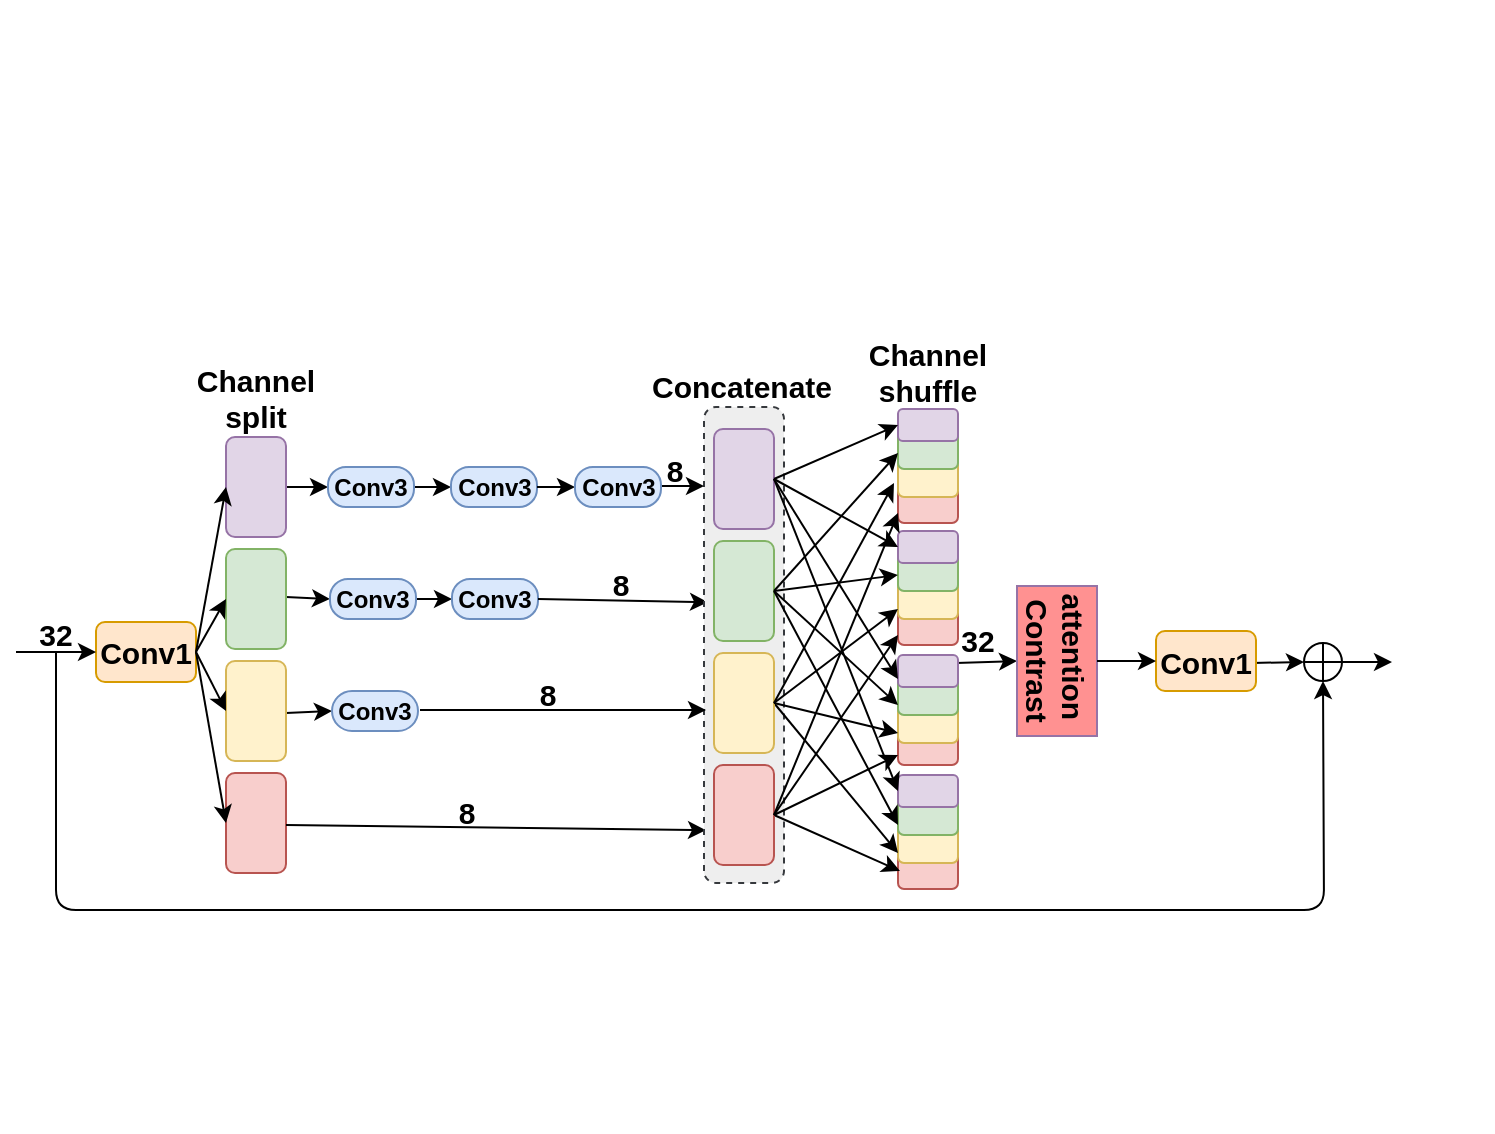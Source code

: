 <mxfile version="12.1.9" type="github" pages="1">
  <diagram id="BROuPrvjw0gyoa1qX2As" name="Page-1">
    <mxGraphModel dx="2300" dy="699" grid="1" gridSize="10" guides="1" tooltips="1" connect="1" arrows="1" fold="1" page="1" pageScale="1" pageWidth="827" pageHeight="1169" math="0" shadow="0">
      <root>
        <mxCell id="0"/>
        <mxCell id="1" parent="0"/>
        <mxCell id="CRaWEbyV1eBnN35AoO-8-3" value="" style="group;rotation=-90;" parent="1" vertex="1" connectable="0">
          <mxGeometry x="-630" y="102.5" width="566" height="651" as="geometry"/>
        </mxCell>
        <mxCell id="PYn9PHnMwua01pBCgGZF-1" value="" style="rounded=1;whiteSpace=wrap;html=1;fillColor=#f8cecc;strokeColor=#b85450;rotation=-90;" parent="CRaWEbyV1eBnN35AoO-8-3" vertex="1">
          <mxGeometry x="-35" y="439" width="50" height="30" as="geometry"/>
        </mxCell>
        <mxCell id="PYn9PHnMwua01pBCgGZF-2" value="" style="endArrow=classic;html=1;exitX=0.5;exitY=1;exitDx=0;exitDy=0;strokeWidth=1;entryX=0.111;entryY=0.025;entryDx=0;entryDy=0;entryPerimeter=0;" parent="CRaWEbyV1eBnN35AoO-8-3" target="PYn9PHnMwua01pBCgGZF-105" edge="1">
          <mxGeometry width="50" height="50" relative="1" as="geometry">
            <mxPoint x="5" y="455" as="sourcePoint"/>
            <mxPoint x="190" y="467.5" as="targetPoint"/>
          </mxGeometry>
        </mxCell>
        <mxCell id="PYn9PHnMwua01pBCgGZF-3" value="" style="endArrow=classic;html=1;exitX=0.022;exitY=1.1;exitDx=0;exitDy=0;exitPerimeter=0;strokeWidth=1;entryX=0;entryY=0.5;entryDx=0;entryDy=0;" parent="CRaWEbyV1eBnN35AoO-8-3" target="PYn9PHnMwua01pBCgGZF-4" edge="1">
          <mxGeometry width="50" height="50" relative="1" as="geometry">
            <mxPoint x="5" y="399" as="sourcePoint"/>
            <mxPoint x="35" y="398" as="targetPoint"/>
          </mxGeometry>
        </mxCell>
        <mxCell id="PYn9PHnMwua01pBCgGZF-4" value="&lt;b&gt;Conv3&lt;/b&gt;" style="rounded=1;whiteSpace=wrap;html=1;fillColor=#dae8fc;strokeColor=#6c8ebf;arcSize=50;rotation=0;" parent="CRaWEbyV1eBnN35AoO-8-3" vertex="1">
          <mxGeometry x="28" y="388" width="43" height="20" as="geometry"/>
        </mxCell>
        <mxCell id="PYn9PHnMwua01pBCgGZF-13" value="" style="endArrow=classic;html=1;exitX=0.022;exitY=1.1;exitDx=0;exitDy=0;exitPerimeter=0;strokeWidth=1;entryX=0;entryY=0.5;entryDx=0;entryDy=0;" parent="CRaWEbyV1eBnN35AoO-8-3" target="PYn9PHnMwua01pBCgGZF-46" edge="1">
          <mxGeometry width="50" height="50" relative="1" as="geometry">
            <mxPoint x="5" y="341" as="sourcePoint"/>
            <mxPoint x="35" y="340" as="targetPoint"/>
          </mxGeometry>
        </mxCell>
        <mxCell id="PYn9PHnMwua01pBCgGZF-14" value="" style="endArrow=classic;html=1;exitX=0.5;exitY=1;exitDx=0;exitDy=0;strokeWidth=1;entryX=0;entryY=0.5;entryDx=0;entryDy=0;" parent="CRaWEbyV1eBnN35AoO-8-3" source="PYn9PHnMwua01pBCgGZF-43" target="PYn9PHnMwua01pBCgGZF-47" edge="1">
          <mxGeometry width="50" height="50" relative="1" as="geometry">
            <mxPoint x="15" y="323" as="sourcePoint"/>
            <mxPoint x="33" y="323" as="targetPoint"/>
          </mxGeometry>
        </mxCell>
        <mxCell id="PYn9PHnMwua01pBCgGZF-28" value="" style="endArrow=classic;html=1;strokeWidth=1;entryX=0;entryY=0.5;entryDx=0;entryDy=0;exitX=1;exitY=0.5;exitDx=0;exitDy=0;" parent="CRaWEbyV1eBnN35AoO-8-3" source="PYn9PHnMwua01pBCgGZF-47" target="PYn9PHnMwua01pBCgGZF-29" edge="1">
          <mxGeometry width="50" height="50" relative="1" as="geometry">
            <mxPoint x="60" y="237.5" as="sourcePoint"/>
            <mxPoint x="92" y="328.5" as="targetPoint"/>
          </mxGeometry>
        </mxCell>
        <mxCell id="PYn9PHnMwua01pBCgGZF-29" value="&lt;b&gt;Conv3&lt;/b&gt;" style="rounded=1;whiteSpace=wrap;html=1;fillColor=#dae8fc;strokeColor=#6c8ebf;arcSize=45;rotation=0;" parent="CRaWEbyV1eBnN35AoO-8-3" vertex="1">
          <mxGeometry x="87.5" y="276" width="43" height="20" as="geometry"/>
        </mxCell>
        <mxCell id="PYn9PHnMwua01pBCgGZF-34" value="" style="endArrow=classic;html=1;strokeWidth=1;entryX=0;entryY=0.5;entryDx=0;entryDy=0;exitX=1;exitY=0.5;exitDx=0;exitDy=0;" parent="CRaWEbyV1eBnN35AoO-8-3" source="PYn9PHnMwua01pBCgGZF-46" target="PYn9PHnMwua01pBCgGZF-35" edge="1">
          <mxGeometry width="50" height="50" relative="1" as="geometry">
            <mxPoint x="100" y="317.5" as="sourcePoint"/>
            <mxPoint x="113" y="339.5" as="targetPoint"/>
          </mxGeometry>
        </mxCell>
        <mxCell id="PYn9PHnMwua01pBCgGZF-35" value="&lt;b&gt;Conv3&lt;/b&gt;" style="rounded=1;whiteSpace=wrap;html=1;fillColor=#dae8fc;strokeColor=#6c8ebf;arcSize=45;rotation=0;" parent="CRaWEbyV1eBnN35AoO-8-3" vertex="1">
          <mxGeometry x="88" y="332" width="43" height="20" as="geometry"/>
        </mxCell>
        <mxCell id="PYn9PHnMwua01pBCgGZF-36" value="" style="endArrow=classic;html=1;exitX=1;exitY=0.5;exitDx=0;exitDy=0;strokeWidth=1;entryX=0;entryY=0.5;entryDx=0;entryDy=0;" parent="CRaWEbyV1eBnN35AoO-8-3" source="PYn9PHnMwua01pBCgGZF-29" target="PYn9PHnMwua01pBCgGZF-37" edge="1">
          <mxGeometry width="50" height="50" relative="1" as="geometry">
            <mxPoint x="200" y="285.5" as="sourcePoint"/>
            <mxPoint x="193" y="328.5" as="targetPoint"/>
          </mxGeometry>
        </mxCell>
        <mxCell id="PYn9PHnMwua01pBCgGZF-37" value="&lt;b&gt;Conv3&lt;/b&gt;" style="rounded=1;whiteSpace=wrap;html=1;fillColor=#dae8fc;strokeColor=#6c8ebf;arcSize=45;rotation=0;" parent="CRaWEbyV1eBnN35AoO-8-3" vertex="1">
          <mxGeometry x="149.5" y="276" width="43" height="20" as="geometry"/>
        </mxCell>
        <mxCell id="PYn9PHnMwua01pBCgGZF-41" value="" style="rounded=1;whiteSpace=wrap;html=1;fillColor=#fff2cc;strokeColor=#d6b656;rotation=-90;" parent="CRaWEbyV1eBnN35AoO-8-3" vertex="1">
          <mxGeometry x="-35" y="383" width="50" height="30" as="geometry"/>
        </mxCell>
        <mxCell id="PYn9PHnMwua01pBCgGZF-42" value="" style="rounded=1;whiteSpace=wrap;html=1;fillColor=#d5e8d4;strokeColor=#82b366;rotation=-90;" parent="CRaWEbyV1eBnN35AoO-8-3" vertex="1">
          <mxGeometry x="-35" y="327" width="50" height="30" as="geometry"/>
        </mxCell>
        <mxCell id="PYn9PHnMwua01pBCgGZF-43" value="" style="rounded=1;whiteSpace=wrap;html=1;fillColor=#e1d5e7;strokeColor=#9673a6;rotation=-90;" parent="CRaWEbyV1eBnN35AoO-8-3" vertex="1">
          <mxGeometry x="-35" y="271" width="50" height="30" as="geometry"/>
        </mxCell>
        <mxCell id="PYn9PHnMwua01pBCgGZF-46" value="&lt;b&gt;Conv3&lt;/b&gt;" style="rounded=1;whiteSpace=wrap;html=1;fillColor=#dae8fc;strokeColor=#6c8ebf;arcSize=45;rotation=0;" parent="CRaWEbyV1eBnN35AoO-8-3" vertex="1">
          <mxGeometry x="27" y="332" width="43" height="20" as="geometry"/>
        </mxCell>
        <mxCell id="PYn9PHnMwua01pBCgGZF-47" value="&lt;b&gt;Conv3&lt;/b&gt;" style="rounded=1;whiteSpace=wrap;html=1;fillColor=#dae8fc;strokeColor=#6c8ebf;arcSize=45;rotation=0;" parent="CRaWEbyV1eBnN35AoO-8-3" vertex="1">
          <mxGeometry x="26" y="276" width="43" height="20" as="geometry"/>
        </mxCell>
        <mxCell id="PYn9PHnMwua01pBCgGZF-51" value="" style="endArrow=classic;html=1;exitX=1;exitY=0.5;exitDx=0;exitDy=0;strokeWidth=1;entryX=0.59;entryY=0.05;entryDx=0;entryDy=0;entryPerimeter=0;" parent="CRaWEbyV1eBnN35AoO-8-3" source="PYn9PHnMwua01pBCgGZF-35" target="PYn9PHnMwua01pBCgGZF-105" edge="1">
          <mxGeometry width="50" height="50" relative="1" as="geometry">
            <mxPoint x="156" y="340" as="sourcePoint"/>
            <mxPoint x="180" y="357.5" as="targetPoint"/>
          </mxGeometry>
        </mxCell>
        <mxCell id="PYn9PHnMwua01pBCgGZF-84" value="" style="endArrow=classic;html=1;exitX=0.022;exitY=1.1;exitDx=0;exitDy=0;exitPerimeter=0;strokeWidth=1;entryX=0.5;entryY=1;entryDx=0;entryDy=0;" parent="CRaWEbyV1eBnN35AoO-8-3" target="PYn9PHnMwua01pBCgGZF-85" edge="1">
          <mxGeometry width="50" height="50" relative="1" as="geometry">
            <mxPoint x="340" y="374" as="sourcePoint"/>
            <mxPoint x="376" y="340" as="targetPoint"/>
          </mxGeometry>
        </mxCell>
        <mxCell id="PYn9PHnMwua01pBCgGZF-90" value="" style="shape=orEllipse;perimeter=ellipsePerimeter;whiteSpace=wrap;html=1;backgroundOutline=1;rotation=-90;" parent="CRaWEbyV1eBnN35AoO-8-3" vertex="1">
          <mxGeometry x="514" y="364" width="19" height="19" as="geometry"/>
        </mxCell>
        <mxCell id="PYn9PHnMwua01pBCgGZF-94" value="" style="endArrow=classic;html=1;strokeWidth=1;entryX=0.5;entryY=0;entryDx=0;entryDy=0;exitX=1;exitY=0.5;exitDx=0;exitDy=0;" parent="CRaWEbyV1eBnN35AoO-8-3" target="PYn9PHnMwua01pBCgGZF-90" edge="1">
          <mxGeometry width="50" height="50" relative="1" as="geometry">
            <mxPoint x="488" y="374" as="sourcePoint"/>
            <mxPoint x="490.5" y="229" as="targetPoint"/>
          </mxGeometry>
        </mxCell>
        <mxCell id="PYn9PHnMwua01pBCgGZF-97" value="&lt;b&gt;&lt;font style=&quot;font-size: 15px&quot;&gt;Channel&lt;br&gt;split&lt;/font&gt;&lt;/b&gt;" style="rounded=0;whiteSpace=wrap;html=1;strokeColor=none;fillColor=none;rotation=0;" parent="CRaWEbyV1eBnN35AoO-8-3" vertex="1">
          <mxGeometry x="-70" y="211" width="120" height="60" as="geometry"/>
        </mxCell>
        <mxCell id="PYn9PHnMwua01pBCgGZF-98" value="&lt;b&gt;&lt;font style=&quot;font-size: 15px&quot;&gt;Channel &lt;br&gt;shuffle&lt;/font&gt;&lt;/b&gt;" style="rounded=0;whiteSpace=wrap;html=1;strokeColor=none;fillColor=none;rotation=0;" parent="CRaWEbyV1eBnN35AoO-8-3" vertex="1">
          <mxGeometry x="266" y="198" width="120" height="60" as="geometry"/>
        </mxCell>
        <mxCell id="PYn9PHnMwua01pBCgGZF-100" value="&lt;b&gt;&lt;font style=&quot;font-size: 15px&quot;&gt;Concatenate&lt;/font&gt;&lt;/b&gt;" style="rounded=0;whiteSpace=wrap;html=1;strokeColor=none;fillColor=none;rotation=0;" parent="CRaWEbyV1eBnN35AoO-8-3" vertex="1">
          <mxGeometry x="173" y="205" width="120" height="60" as="geometry"/>
        </mxCell>
        <mxCell id="PYn9PHnMwua01pBCgGZF-137" value="" style="endArrow=classic;html=1;strokeWidth=1;exitX=0.5;exitY=1;exitDx=0;exitDy=0;" parent="CRaWEbyV1eBnN35AoO-8-3" source="PYn9PHnMwua01pBCgGZF-90" edge="1">
          <mxGeometry width="50" height="50" relative="1" as="geometry">
            <mxPoint x="547" y="367" as="sourcePoint"/>
            <mxPoint x="558" y="373.5" as="targetPoint"/>
          </mxGeometry>
        </mxCell>
        <mxCell id="PYn9PHnMwua01pBCgGZF-139" value="&lt;b&gt;&lt;font style=&quot;font-size: 15px&quot;&gt;8&lt;/font&gt;&lt;/b&gt;" style="rounded=0;whiteSpace=wrap;html=1;strokeColor=none;fillColor=none;rotation=0;" parent="CRaWEbyV1eBnN35AoO-8-3" vertex="1">
          <mxGeometry x="63" y="431" width="65" height="34" as="geometry"/>
        </mxCell>
        <mxCell id="PYn9PHnMwua01pBCgGZF-141" value="&lt;b&gt;&lt;font style=&quot;font-size: 15px&quot;&gt;8&lt;/font&gt;&lt;/b&gt;" style="rounded=0;whiteSpace=wrap;html=1;strokeColor=none;fillColor=none;rotation=0;" parent="CRaWEbyV1eBnN35AoO-8-3" vertex="1">
          <mxGeometry x="154.5" y="323.5" width="35" height="21" as="geometry"/>
        </mxCell>
        <mxCell id="CRaWEbyV1eBnN35AoO-8-2" value="" style="group;rotation=-90;" parent="CRaWEbyV1eBnN35AoO-8-3" vertex="1" connectable="0">
          <mxGeometry x="167" y="285" width="261" height="162" as="geometry"/>
        </mxCell>
        <mxCell id="PYn9PHnMwua01pBCgGZF-105" value="" style="rounded=1;whiteSpace=wrap;html=1;fillColor=#eeeeee;dashed=1;strokeColor=#36393d;rotation=-90;" parent="CRaWEbyV1eBnN35AoO-8-2" vertex="1">
          <mxGeometry x="-52" y="60" width="238" height="40" as="geometry"/>
        </mxCell>
        <mxCell id="PYn9PHnMwua01pBCgGZF-52" value="" style="endArrow=classic;html=1;strokeWidth=1;" parent="CRaWEbyV1eBnN35AoO-8-2" edge="1">
          <mxGeometry width="50" height="50" relative="1" as="geometry">
            <mxPoint x="26" y="0.5" as="sourcePoint"/>
            <mxPoint x="47" y="0.5" as="targetPoint"/>
          </mxGeometry>
        </mxCell>
        <mxCell id="PYn9PHnMwua01pBCgGZF-58" value="" style="rounded=1;whiteSpace=wrap;html=1;fillColor=#f8cecc;strokeColor=#b85450;rotation=-90;" parent="CRaWEbyV1eBnN35AoO-8-2" vertex="1">
          <mxGeometry x="149" y="177" width="20" height="30" as="geometry"/>
        </mxCell>
        <mxCell id="PYn9PHnMwua01pBCgGZF-62" value="" style="rounded=1;whiteSpace=wrap;html=1;fillColor=#fff2cc;strokeColor=#d6b656;rotation=-90;" parent="CRaWEbyV1eBnN35AoO-8-2" vertex="1">
          <mxGeometry x="149" y="164" width="20" height="30" as="geometry"/>
        </mxCell>
        <mxCell id="PYn9PHnMwua01pBCgGZF-63" value="" style="rounded=1;whiteSpace=wrap;html=1;fillColor=#d5e8d4;strokeColor=#82b366;rotation=-90;" parent="CRaWEbyV1eBnN35AoO-8-2" vertex="1">
          <mxGeometry x="149" y="150" width="20" height="30" as="geometry"/>
        </mxCell>
        <mxCell id="PYn9PHnMwua01pBCgGZF-64" value="" style="rounded=1;whiteSpace=wrap;html=1;fillColor=#e1d5e7;strokeColor=#9673a6;rotation=-90;" parent="CRaWEbyV1eBnN35AoO-8-2" vertex="1">
          <mxGeometry x="151" y="138" width="16" height="30" as="geometry"/>
        </mxCell>
        <mxCell id="PYn9PHnMwua01pBCgGZF-72" value="" style="rounded=1;whiteSpace=wrap;html=1;fillColor=#f8cecc;strokeColor=#b85450;rotation=-90;" parent="CRaWEbyV1eBnN35AoO-8-2" vertex="1">
          <mxGeometry x="149" y="115" width="20" height="30" as="geometry"/>
        </mxCell>
        <mxCell id="PYn9PHnMwua01pBCgGZF-73" value="" style="rounded=1;whiteSpace=wrap;html=1;fillColor=#fff2cc;strokeColor=#d6b656;rotation=-90;" parent="CRaWEbyV1eBnN35AoO-8-2" vertex="1">
          <mxGeometry x="149" y="104" width="20" height="30" as="geometry"/>
        </mxCell>
        <mxCell id="PYn9PHnMwua01pBCgGZF-74" value="" style="rounded=1;whiteSpace=wrap;html=1;fillColor=#d5e8d4;strokeColor=#82b366;rotation=-90;" parent="CRaWEbyV1eBnN35AoO-8-2" vertex="1">
          <mxGeometry x="149" y="90" width="20" height="30" as="geometry"/>
        </mxCell>
        <mxCell id="PYn9PHnMwua01pBCgGZF-75" value="" style="rounded=1;whiteSpace=wrap;html=1;fillColor=#e1d5e7;strokeColor=#9673a6;rotation=-90;" parent="CRaWEbyV1eBnN35AoO-8-2" vertex="1">
          <mxGeometry x="151" y="78" width="16" height="30" as="geometry"/>
        </mxCell>
        <mxCell id="PYn9PHnMwua01pBCgGZF-76" value="" style="rounded=1;whiteSpace=wrap;html=1;fillColor=#f8cecc;strokeColor=#b85450;rotation=-90;" parent="CRaWEbyV1eBnN35AoO-8-2" vertex="1">
          <mxGeometry x="149" y="55" width="20" height="30" as="geometry"/>
        </mxCell>
        <mxCell id="PYn9PHnMwua01pBCgGZF-77" value="" style="rounded=1;whiteSpace=wrap;html=1;fillColor=#fff2cc;strokeColor=#d6b656;rotation=-90;" parent="CRaWEbyV1eBnN35AoO-8-2" vertex="1">
          <mxGeometry x="149" y="42" width="20" height="30" as="geometry"/>
        </mxCell>
        <mxCell id="PYn9PHnMwua01pBCgGZF-78" value="" style="rounded=1;whiteSpace=wrap;html=1;fillColor=#d5e8d4;strokeColor=#82b366;rotation=-90;" parent="CRaWEbyV1eBnN35AoO-8-2" vertex="1">
          <mxGeometry x="149" y="28" width="20" height="30" as="geometry"/>
        </mxCell>
        <mxCell id="PYn9PHnMwua01pBCgGZF-79" value="" style="rounded=1;whiteSpace=wrap;html=1;fillColor=#e1d5e7;strokeColor=#9673a6;rotation=-90;" parent="CRaWEbyV1eBnN35AoO-8-2" vertex="1">
          <mxGeometry x="151" y="16" width="16" height="30" as="geometry"/>
        </mxCell>
        <mxCell id="PYn9PHnMwua01pBCgGZF-80" value="" style="rounded=1;whiteSpace=wrap;html=1;fillColor=#f8cecc;strokeColor=#b85450;rotation=-90;" parent="CRaWEbyV1eBnN35AoO-8-2" vertex="1">
          <mxGeometry x="149" y="-6" width="20" height="30" as="geometry"/>
        </mxCell>
        <mxCell id="PYn9PHnMwua01pBCgGZF-81" value="" style="rounded=1;whiteSpace=wrap;html=1;fillColor=#fff2cc;strokeColor=#d6b656;rotation=-90;" parent="CRaWEbyV1eBnN35AoO-8-2" vertex="1">
          <mxGeometry x="149" y="-19" width="20" height="30" as="geometry"/>
        </mxCell>
        <mxCell id="PYn9PHnMwua01pBCgGZF-82" value="" style="rounded=1;whiteSpace=wrap;html=1;fillColor=#d5e8d4;strokeColor=#82b366;rotation=-90;" parent="CRaWEbyV1eBnN35AoO-8-2" vertex="1">
          <mxGeometry x="149" y="-33" width="20" height="30" as="geometry"/>
        </mxCell>
        <mxCell id="PYn9PHnMwua01pBCgGZF-83" value="" style="rounded=1;whiteSpace=wrap;html=1;fillColor=#e1d5e7;strokeColor=#9673a6;rotation=-90;" parent="CRaWEbyV1eBnN35AoO-8-2" vertex="1">
          <mxGeometry x="151" y="-45" width="16" height="30" as="geometry"/>
        </mxCell>
        <mxCell id="PYn9PHnMwua01pBCgGZF-106" value="" style="endArrow=classic;html=1;strokeWidth=1;exitX=0.5;exitY=1;exitDx=0;exitDy=0;entryX=-0.2;entryY=0.033;entryDx=0;entryDy=0;entryPerimeter=0;" parent="CRaWEbyV1eBnN35AoO-8-2" source="PYn9PHnMwua01pBCgGZF-117" target="PYn9PHnMwua01pBCgGZF-62" edge="1">
          <mxGeometry width="50" height="50" relative="1" as="geometry">
            <mxPoint x="97" y="169" as="sourcePoint"/>
            <mxPoint x="362" y="202" as="targetPoint"/>
          </mxGeometry>
        </mxCell>
        <mxCell id="PYn9PHnMwua01pBCgGZF-108" value="" style="endArrow=classic;html=1;strokeWidth=1;exitX=0.5;exitY=1;exitDx=0;exitDy=0;entryX=0.25;entryY=0;entryDx=0;entryDy=0;" parent="CRaWEbyV1eBnN35AoO-8-2" source="PYn9PHnMwua01pBCgGZF-118" target="PYn9PHnMwua01pBCgGZF-62" edge="1">
          <mxGeometry width="50" height="50" relative="1" as="geometry">
            <mxPoint x="75" y="109" as="sourcePoint"/>
            <mxPoint x="122" y="173" as="targetPoint"/>
          </mxGeometry>
        </mxCell>
        <mxCell id="PYn9PHnMwua01pBCgGZF-117" value="" style="rounded=1;whiteSpace=wrap;html=1;fillColor=#f8cecc;strokeColor=#b85450;rotation=-90;" parent="CRaWEbyV1eBnN35AoO-8-2" vertex="1">
          <mxGeometry x="42" y="150" width="50" height="30" as="geometry"/>
        </mxCell>
        <mxCell id="PYn9PHnMwua01pBCgGZF-118" value="" style="rounded=1;whiteSpace=wrap;html=1;fillColor=#fff2cc;strokeColor=#d6b656;rotation=-90;" parent="CRaWEbyV1eBnN35AoO-8-2" vertex="1">
          <mxGeometry x="42" y="94" width="50" height="30" as="geometry"/>
        </mxCell>
        <mxCell id="PYn9PHnMwua01pBCgGZF-119" value="" style="rounded=1;whiteSpace=wrap;html=1;fillColor=#d5e8d4;strokeColor=#82b366;rotation=-90;" parent="CRaWEbyV1eBnN35AoO-8-2" vertex="1">
          <mxGeometry x="42" y="38" width="50" height="30" as="geometry"/>
        </mxCell>
        <mxCell id="PYn9PHnMwua01pBCgGZF-120" value="" style="rounded=1;whiteSpace=wrap;html=1;fillColor=#e1d5e7;strokeColor=#9673a6;rotation=-90;" parent="CRaWEbyV1eBnN35AoO-8-2" vertex="1">
          <mxGeometry x="42" y="-18" width="50" height="30" as="geometry"/>
        </mxCell>
        <mxCell id="PYn9PHnMwua01pBCgGZF-122" value="" style="endArrow=classic;html=1;strokeWidth=1;exitX=0.5;exitY=1;exitDx=0;exitDy=0;entryX=0.25;entryY=0;entryDx=0;entryDy=0;" parent="CRaWEbyV1eBnN35AoO-8-2" source="PYn9PHnMwua01pBCgGZF-119" target="PYn9PHnMwua01pBCgGZF-63" edge="1">
          <mxGeometry width="50" height="50" relative="1" as="geometry">
            <mxPoint x="412" y="232" as="sourcePoint"/>
            <mxPoint x="142" y="165" as="targetPoint"/>
          </mxGeometry>
        </mxCell>
        <mxCell id="PYn9PHnMwua01pBCgGZF-123" value="" style="endArrow=classic;html=1;strokeWidth=1;exitX=0.5;exitY=1;exitDx=0;exitDy=0;entryX=0.5;entryY=0;entryDx=0;entryDy=0;" parent="CRaWEbyV1eBnN35AoO-8-2" source="PYn9PHnMwua01pBCgGZF-120" target="PYn9PHnMwua01pBCgGZF-64" edge="1">
          <mxGeometry width="50" height="50" relative="1" as="geometry">
            <mxPoint x="412" y="232" as="sourcePoint"/>
            <mxPoint x="362" y="182" as="targetPoint"/>
          </mxGeometry>
        </mxCell>
        <mxCell id="PYn9PHnMwua01pBCgGZF-124" value="" style="endArrow=classic;html=1;strokeWidth=1;exitX=0.5;exitY=1;exitDx=0;exitDy=0;entryX=0.25;entryY=0;entryDx=0;entryDy=0;" parent="CRaWEbyV1eBnN35AoO-8-2" source="PYn9PHnMwua01pBCgGZF-117" target="PYn9PHnMwua01pBCgGZF-72" edge="1">
          <mxGeometry width="50" height="50" relative="1" as="geometry">
            <mxPoint x="412" y="232" as="sourcePoint"/>
            <mxPoint x="362" y="182" as="targetPoint"/>
          </mxGeometry>
        </mxCell>
        <mxCell id="PYn9PHnMwua01pBCgGZF-125" value="" style="endArrow=classic;html=1;strokeWidth=1;exitX=0.5;exitY=1;exitDx=0;exitDy=0;entryX=0.25;entryY=0;entryDx=0;entryDy=0;" parent="CRaWEbyV1eBnN35AoO-8-2" source="PYn9PHnMwua01pBCgGZF-117" target="PYn9PHnMwua01pBCgGZF-76" edge="1">
          <mxGeometry width="50" height="50" relative="1" as="geometry">
            <mxPoint x="412" y="232" as="sourcePoint"/>
            <mxPoint x="362" y="182" as="targetPoint"/>
          </mxGeometry>
        </mxCell>
        <mxCell id="PYn9PHnMwua01pBCgGZF-126" value="" style="endArrow=classic;html=1;strokeWidth=1;exitX=0.5;exitY=1;exitDx=0;exitDy=0;entryX=0.25;entryY=0;entryDx=0;entryDy=0;" parent="CRaWEbyV1eBnN35AoO-8-2" source="PYn9PHnMwua01pBCgGZF-117" target="PYn9PHnMwua01pBCgGZF-80" edge="1">
          <mxGeometry width="50" height="50" relative="1" as="geometry">
            <mxPoint x="412" y="232" as="sourcePoint"/>
            <mxPoint x="362" y="182" as="targetPoint"/>
          </mxGeometry>
        </mxCell>
        <mxCell id="PYn9PHnMwua01pBCgGZF-127" value="" style="endArrow=classic;html=1;strokeWidth=1;exitX=0.5;exitY=1;exitDx=0;exitDy=0;entryX=0.25;entryY=0;entryDx=0;entryDy=0;" parent="CRaWEbyV1eBnN35AoO-8-2" source="PYn9PHnMwua01pBCgGZF-118" target="PYn9PHnMwua01pBCgGZF-73" edge="1">
          <mxGeometry width="50" height="50" relative="1" as="geometry">
            <mxPoint x="412" y="232" as="sourcePoint"/>
            <mxPoint x="362" y="182" as="targetPoint"/>
          </mxGeometry>
        </mxCell>
        <mxCell id="PYn9PHnMwua01pBCgGZF-128" value="" style="endArrow=classic;html=1;strokeWidth=1;exitX=0.5;exitY=1;exitDx=0;exitDy=0;" parent="CRaWEbyV1eBnN35AoO-8-2" source="PYn9PHnMwua01pBCgGZF-118" edge="1">
          <mxGeometry width="50" height="50" relative="1" as="geometry">
            <mxPoint x="412" y="232" as="sourcePoint"/>
            <mxPoint x="144" y="62" as="targetPoint"/>
          </mxGeometry>
        </mxCell>
        <mxCell id="PYn9PHnMwua01pBCgGZF-129" value="" style="endArrow=classic;html=1;strokeWidth=1;exitX=0.5;exitY=1;exitDx=0;exitDy=0;" parent="CRaWEbyV1eBnN35AoO-8-2" source="PYn9PHnMwua01pBCgGZF-118" edge="1">
          <mxGeometry width="50" height="50" relative="1" as="geometry">
            <mxPoint x="82" y="106" as="sourcePoint"/>
            <mxPoint x="142" y="-1" as="targetPoint"/>
          </mxGeometry>
        </mxCell>
        <mxCell id="PYn9PHnMwua01pBCgGZF-130" value="" style="endArrow=classic;html=1;strokeWidth=1;exitX=0.5;exitY=1;exitDx=0;exitDy=0;entryX=0.25;entryY=0;entryDx=0;entryDy=0;" parent="CRaWEbyV1eBnN35AoO-8-2" source="PYn9PHnMwua01pBCgGZF-119" target="PYn9PHnMwua01pBCgGZF-74" edge="1">
          <mxGeometry width="50" height="50" relative="1" as="geometry">
            <mxPoint x="412" y="232" as="sourcePoint"/>
            <mxPoint x="362" y="182" as="targetPoint"/>
          </mxGeometry>
        </mxCell>
        <mxCell id="PYn9PHnMwua01pBCgGZF-131" value="" style="endArrow=classic;html=1;strokeWidth=1;exitX=0.5;exitY=1;exitDx=0;exitDy=0;entryX=1.1;entryY=0;entryDx=0;entryDy=0;entryPerimeter=0;" parent="CRaWEbyV1eBnN35AoO-8-2" source="PYn9PHnMwua01pBCgGZF-119" target="PYn9PHnMwua01pBCgGZF-77" edge="1">
          <mxGeometry width="50" height="50" relative="1" as="geometry">
            <mxPoint x="412" y="232" as="sourcePoint"/>
            <mxPoint x="362" y="182" as="targetPoint"/>
          </mxGeometry>
        </mxCell>
        <mxCell id="PYn9PHnMwua01pBCgGZF-132" value="" style="endArrow=classic;html=1;strokeWidth=1;exitX=0.5;exitY=1;exitDx=0;exitDy=0;entryX=1.1;entryY=0;entryDx=0;entryDy=0;entryPerimeter=0;" parent="CRaWEbyV1eBnN35AoO-8-2" source="PYn9PHnMwua01pBCgGZF-119" target="PYn9PHnMwua01pBCgGZF-81" edge="1">
          <mxGeometry width="50" height="50" relative="1" as="geometry">
            <mxPoint x="412" y="232" as="sourcePoint"/>
            <mxPoint x="362" y="182" as="targetPoint"/>
          </mxGeometry>
        </mxCell>
        <mxCell id="PYn9PHnMwua01pBCgGZF-134" value="" style="endArrow=classic;html=1;strokeWidth=1;exitX=0.5;exitY=1;exitDx=0;exitDy=0;entryX=0.25;entryY=0;entryDx=0;entryDy=0;" parent="CRaWEbyV1eBnN35AoO-8-2" source="PYn9PHnMwua01pBCgGZF-120" target="PYn9PHnMwua01pBCgGZF-75" edge="1">
          <mxGeometry width="50" height="50" relative="1" as="geometry">
            <mxPoint x="412" y="232" as="sourcePoint"/>
            <mxPoint x="142" y="92" as="targetPoint"/>
          </mxGeometry>
        </mxCell>
        <mxCell id="PYn9PHnMwua01pBCgGZF-135" value="" style="endArrow=classic;html=1;strokeWidth=1;exitX=0.5;exitY=1;exitDx=0;exitDy=0;entryX=0.5;entryY=0;entryDx=0;entryDy=0;" parent="CRaWEbyV1eBnN35AoO-8-2" source="PYn9PHnMwua01pBCgGZF-120" target="PYn9PHnMwua01pBCgGZF-79" edge="1">
          <mxGeometry width="50" height="50" relative="1" as="geometry">
            <mxPoint x="412" y="232" as="sourcePoint"/>
            <mxPoint x="362" y="182" as="targetPoint"/>
          </mxGeometry>
        </mxCell>
        <mxCell id="PYn9PHnMwua01pBCgGZF-136" value="" style="endArrow=classic;html=1;strokeWidth=1;exitX=0.5;exitY=1;exitDx=0;exitDy=0;entryX=0.5;entryY=0;entryDx=0;entryDy=0;" parent="CRaWEbyV1eBnN35AoO-8-2" source="PYn9PHnMwua01pBCgGZF-120" target="PYn9PHnMwua01pBCgGZF-83" edge="1">
          <mxGeometry width="50" height="50" relative="1" as="geometry">
            <mxPoint x="412" y="232" as="sourcePoint"/>
            <mxPoint x="362" y="182" as="targetPoint"/>
          </mxGeometry>
        </mxCell>
        <mxCell id="PYn9PHnMwua01pBCgGZF-53" value="" style="endArrow=classic;html=1;strokeWidth=1;" parent="CRaWEbyV1eBnN35AoO-8-2" edge="1">
          <mxGeometry width="50" height="50" relative="1" as="geometry">
            <mxPoint x="-95" y="112.5" as="sourcePoint"/>
            <mxPoint x="48" y="112.5" as="targetPoint"/>
          </mxGeometry>
        </mxCell>
        <mxCell id="PYn9PHnMwua01pBCgGZF-144" value="&lt;span style=&quot;font-size: 15px&quot;&gt;&lt;b&gt;32&lt;/b&gt;&lt;/span&gt;" style="rounded=0;whiteSpace=wrap;html=1;strokeColor=none;fillColor=none;rotation=0;" parent="CRaWEbyV1eBnN35AoO-8-2" vertex="1">
          <mxGeometry x="149" y="60" width="70" height="35" as="geometry"/>
        </mxCell>
        <mxCell id="PYn9PHnMwua01pBCgGZF-85" value="&lt;b&gt;&lt;font style=&quot;font-size: 15px&quot;&gt;attention&amp;nbsp;&lt;br&gt;Contrast&lt;/font&gt;&lt;/b&gt;" style="rounded=0;whiteSpace=wrap;html=1;fillColor=#FF9191;strokeColor=#9673a6;rotation=90;" parent="CRaWEbyV1eBnN35AoO-8-2" vertex="1">
          <mxGeometry x="186" y="68" width="75" height="40" as="geometry"/>
        </mxCell>
        <mxCell id="PYn9PHnMwua01pBCgGZF-95" value="&lt;b&gt;&lt;font style=&quot;font-size: 15px&quot;&gt;Conv1&lt;/font&gt;&lt;/b&gt;" style="rounded=1;whiteSpace=wrap;html=1;fillColor=#ffe6cc;strokeColor=#d79b00;rotation=0;" parent="CRaWEbyV1eBnN35AoO-8-3" vertex="1">
          <mxGeometry x="440" y="358" width="50" height="30" as="geometry"/>
        </mxCell>
        <mxCell id="PYn9PHnMwua01pBCgGZF-89" value="" style="endArrow=classic;html=1;exitX=0.5;exitY=0;exitDx=0;exitDy=0;strokeWidth=1;entryX=0;entryY=0.5;entryDx=0;entryDy=0;" parent="CRaWEbyV1eBnN35AoO-8-3" source="PYn9PHnMwua01pBCgGZF-85" target="PYn9PHnMwua01pBCgGZF-95" edge="1">
          <mxGeometry width="50" height="50" relative="1" as="geometry">
            <mxPoint x="403" y="555" as="sourcePoint"/>
            <mxPoint x="433" y="554" as="targetPoint"/>
          </mxGeometry>
        </mxCell>
        <mxCell id="PYn9PHnMwua01pBCgGZF-140" value="&lt;b&gt;&lt;font style=&quot;font-size: 15px&quot;&gt;8&lt;/font&gt;&lt;/b&gt;" style="rounded=0;whiteSpace=wrap;html=1;strokeColor=none;fillColor=none;rotation=0;" parent="CRaWEbyV1eBnN35AoO-8-3" vertex="1">
          <mxGeometry x="116" y="375" width="40" height="28" as="geometry"/>
        </mxCell>
        <mxCell id="PYn9PHnMwua01pBCgGZF-142" value="&lt;b&gt;&lt;font style=&quot;font-size: 15px&quot;&gt;8&lt;/font&gt;&lt;/b&gt;" style="rounded=0;whiteSpace=wrap;html=1;strokeColor=none;fillColor=none;rotation=0;" parent="CRaWEbyV1eBnN35AoO-8-3" vertex="1">
          <mxGeometry x="185" y="265" width="29" height="24" as="geometry"/>
        </mxCell>
        <mxCell id="PYn9PHnMwua01pBCgGZF-38" value="&lt;b&gt;&lt;font style=&quot;font-size: 15px&quot;&gt;Conv1&lt;/font&gt;&lt;/b&gt;" style="rounded=1;whiteSpace=wrap;html=1;fillColor=#ffe6cc;strokeColor=#d79b00;rotation=0;" parent="1" vertex="1">
          <mxGeometry x="-720" y="456" width="50" height="30" as="geometry"/>
        </mxCell>
        <mxCell id="PYn9PHnMwua01pBCgGZF-114" value="" style="endArrow=classic;html=1;strokeWidth=1;entryX=0.5;entryY=0;entryDx=0;entryDy=0;exitX=1;exitY=0.5;exitDx=0;exitDy=0;" parent="1" source="PYn9PHnMwua01pBCgGZF-38" target="PYn9PHnMwua01pBCgGZF-41" edge="1">
          <mxGeometry width="50" height="50" relative="1" as="geometry">
            <mxPoint x="-745" y="379" as="sourcePoint"/>
            <mxPoint x="-688" y="166" as="targetPoint"/>
          </mxGeometry>
        </mxCell>
        <mxCell id="PYn9PHnMwua01pBCgGZF-115" value="" style="endArrow=classic;html=1;strokeWidth=1;exitX=1;exitY=0.5;exitDx=0;exitDy=0;entryX=0.5;entryY=0;entryDx=0;entryDy=0;" parent="1" source="PYn9PHnMwua01pBCgGZF-38" target="PYn9PHnMwua01pBCgGZF-42" edge="1">
          <mxGeometry width="50" height="50" relative="1" as="geometry">
            <mxPoint x="-68" y="616" as="sourcePoint"/>
            <mxPoint x="-648" y="436" as="targetPoint"/>
          </mxGeometry>
        </mxCell>
        <mxCell id="PYn9PHnMwua01pBCgGZF-116" value="" style="endArrow=classic;html=1;strokeWidth=1;exitX=1;exitY=0.5;exitDx=0;exitDy=0;entryX=0.5;entryY=0;entryDx=0;entryDy=0;" parent="1" source="PYn9PHnMwua01pBCgGZF-38" target="PYn9PHnMwua01pBCgGZF-43" edge="1">
          <mxGeometry width="50" height="50" relative="1" as="geometry">
            <mxPoint x="-68" y="616" as="sourcePoint"/>
            <mxPoint x="-118" y="566" as="targetPoint"/>
          </mxGeometry>
        </mxCell>
        <mxCell id="PYn9PHnMwua01pBCgGZF-39" value="" style="endArrow=classic;html=1;exitX=1;exitY=0.5;exitDx=0;exitDy=0;strokeWidth=1;entryX=0.5;entryY=0;entryDx=0;entryDy=0;" parent="1" source="PYn9PHnMwua01pBCgGZF-38" target="PYn9PHnMwua01pBCgGZF-1" edge="1">
          <mxGeometry width="50" height="50" relative="1" as="geometry">
            <mxPoint x="-678" y="469" as="sourcePoint"/>
            <mxPoint x="-648" y="469" as="targetPoint"/>
          </mxGeometry>
        </mxCell>
        <mxCell id="PYn9PHnMwua01pBCgGZF-86" value="" style="endArrow=classic;html=1;strokeWidth=1;entryX=0;entryY=0.5;entryDx=0;entryDy=0;" parent="1" target="PYn9PHnMwua01pBCgGZF-38" edge="1">
          <mxGeometry width="50" height="50" relative="1" as="geometry">
            <mxPoint x="-760" y="471" as="sourcePoint"/>
            <mxPoint x="-755" y="486" as="targetPoint"/>
          </mxGeometry>
        </mxCell>
        <mxCell id="PYn9PHnMwua01pBCgGZF-143" value="&lt;b&gt;&lt;font style=&quot;font-size: 15px&quot;&gt;32&lt;/font&gt;&lt;/b&gt;" style="rounded=0;whiteSpace=wrap;html=1;strokeColor=none;fillColor=none;rotation=0;" parent="1" vertex="1">
          <mxGeometry x="-760" y="444" width="40" height="35" as="geometry"/>
        </mxCell>
        <mxCell id="PYn9PHnMwua01pBCgGZF-109" value="" style="endArrow=classic;html=1;strokeWidth=1;spacing=0;entryX=0;entryY=0.5;entryDx=0;entryDy=0;" parent="1" target="PYn9PHnMwua01pBCgGZF-90" edge="1">
          <mxGeometry width="50" height="50" relative="1" as="geometry">
            <mxPoint x="-740" y="471" as="sourcePoint"/>
            <mxPoint x="-126" y="701" as="targetPoint"/>
            <Array as="points">
              <mxPoint x="-740" y="600"/>
              <mxPoint x="-106" y="600"/>
            </Array>
          </mxGeometry>
        </mxCell>
      </root>
    </mxGraphModel>
  </diagram>
</mxfile>
